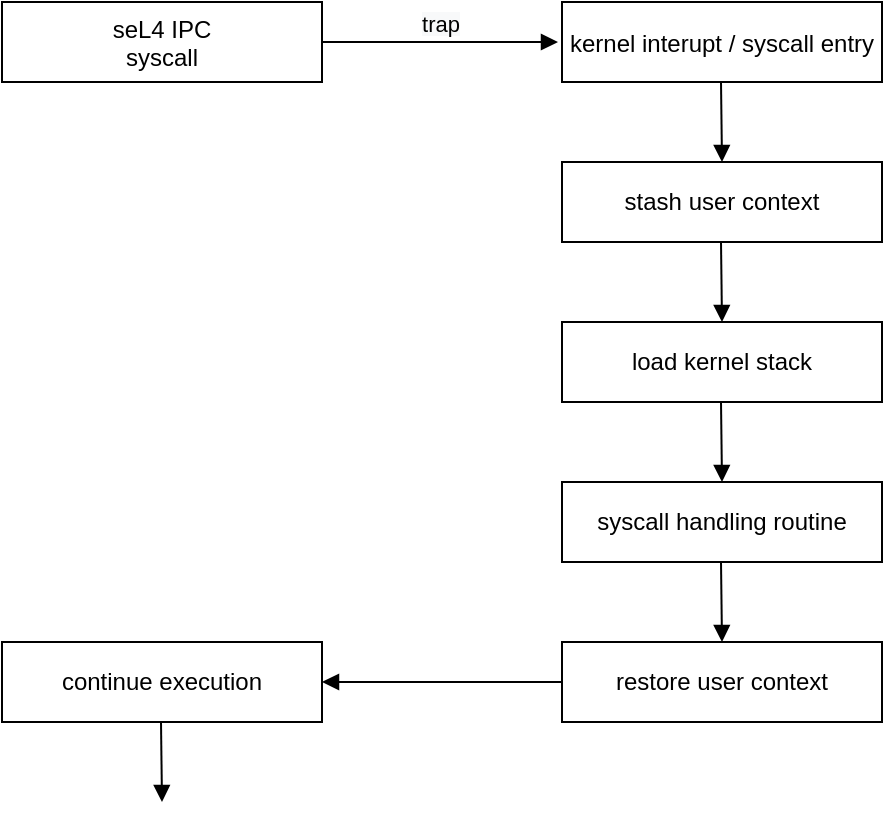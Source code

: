 <mxfile version="14.9.6" type="device"><diagram id="kgpKYQtTHZ0yAKxKKP6v" name="Page-1"><mxGraphModel dx="1350" dy="769" grid="1" gridSize="10" guides="1" tooltips="1" connect="1" arrows="1" fold="1" page="1" pageScale="1" pageWidth="850" pageHeight="1100" math="0" shadow="0"><root><mxCell id="0"/><mxCell id="1" parent="0"/><mxCell id="ugTJfgVVTslS5w0sq0iG-1" value="seL4 IPC&#10;syscall" style="shape=umlLifeline;perimeter=lifelinePerimeter;container=1;collapsible=0;recursiveResize=0;rounded=0;shadow=0;strokeWidth=1;size=40;" parent="1" vertex="1"><mxGeometry x="200" y="40" width="160" height="40" as="geometry"/></mxCell><mxCell id="ugTJfgVVTslS5w0sq0iG-3" value="kernel interupt / syscall entry" style="shape=umlLifeline;perimeter=lifelinePerimeter;container=1;collapsible=0;recursiveResize=0;rounded=0;shadow=0;strokeWidth=1;" parent="1" vertex="1"><mxGeometry x="480" y="40" width="160" height="40" as="geometry"/></mxCell><mxCell id="ugTJfgVVTslS5w0sq0iG-5" value="stash user context" style="rounded=0;whiteSpace=wrap;html=1;" parent="1" vertex="1"><mxGeometry x="480" y="120" width="160" height="40" as="geometry"/></mxCell><mxCell id="ugTJfgVVTslS5w0sq0iG-6" value="restore user context" style="rounded=0;whiteSpace=wrap;html=1;" parent="1" vertex="1"><mxGeometry x="480" y="360" width="160" height="40" as="geometry"/></mxCell><mxCell id="ugTJfgVVTslS5w0sq0iG-7" value="load kernel stack" style="rounded=0;whiteSpace=wrap;html=1;" parent="1" vertex="1"><mxGeometry x="480" y="200" width="160" height="40" as="geometry"/></mxCell><mxCell id="ugTJfgVVTslS5w0sq0iG-9" value="syscall handling routine" style="rounded=0;whiteSpace=wrap;html=1;" parent="1" vertex="1"><mxGeometry x="480" y="280" width="160" height="40" as="geometry"/></mxCell><mxCell id="ugTJfgVVTslS5w0sq0iG-10" value="continue execution" style="rounded=0;whiteSpace=wrap;html=1;" parent="1" vertex="1"><mxGeometry x="200" y="360" width="160" height="40" as="geometry"/></mxCell><mxCell id="ugTJfgVVTslS5w0sq0iG-14" value="&lt;span style=&quot;background-color: rgb(248 , 249 , 250)&quot;&gt;trap&lt;/span&gt;" style="html=1;verticalAlign=bottom;endArrow=block;" parent="1" edge="1"><mxGeometry width="80" relative="1" as="geometry"><mxPoint x="360" y="60" as="sourcePoint"/><mxPoint x="478" y="60" as="targetPoint"/></mxGeometry></mxCell><mxCell id="ugTJfgVVTslS5w0sq0iG-18" value="" style="html=1;verticalAlign=bottom;endArrow=block;exitX=0;exitY=0.5;exitDx=0;exitDy=0;entryX=1;entryY=0.5;entryDx=0;entryDy=0;" parent="1" source="ugTJfgVVTslS5w0sq0iG-6" target="ugTJfgVVTslS5w0sq0iG-10" edge="1"><mxGeometry width="80" relative="1" as="geometry"><mxPoint x="460" y="370" as="sourcePoint"/><mxPoint x="540" y="370" as="targetPoint"/></mxGeometry></mxCell><mxCell id="ugTJfgVVTslS5w0sq0iG-21" value="" style="html=1;verticalAlign=bottom;endArrow=block;exitX=0.5;exitY=1;exitDx=0;exitDy=0;exitPerimeter=0;" parent="1" edge="1"><mxGeometry x="0.004" width="80" relative="1" as="geometry"><mxPoint x="279.5" y="400" as="sourcePoint"/><mxPoint x="280" y="440" as="targetPoint"/><mxPoint as="offset"/></mxGeometry></mxCell><mxCell id="ugTJfgVVTslS5w0sq0iG-22" value="" style="html=1;verticalAlign=bottom;endArrow=block;exitX=0.5;exitY=1;exitDx=0;exitDy=0;exitPerimeter=0;" parent="1" edge="1"><mxGeometry x="0.004" width="80" relative="1" as="geometry"><mxPoint x="559.5" y="80" as="sourcePoint"/><mxPoint x="560" y="120" as="targetPoint"/><mxPoint as="offset"/></mxGeometry></mxCell><mxCell id="ugTJfgVVTslS5w0sq0iG-23" value="" style="html=1;verticalAlign=bottom;endArrow=block;exitX=0.5;exitY=1;exitDx=0;exitDy=0;exitPerimeter=0;" parent="1" edge="1"><mxGeometry x="0.004" width="80" relative="1" as="geometry"><mxPoint x="559.5" y="160" as="sourcePoint"/><mxPoint x="560" y="200" as="targetPoint"/><mxPoint as="offset"/></mxGeometry></mxCell><mxCell id="ugTJfgVVTslS5w0sq0iG-25" value="" style="html=1;verticalAlign=bottom;endArrow=block;exitX=0.5;exitY=1;exitDx=0;exitDy=0;exitPerimeter=0;" parent="1" edge="1"><mxGeometry x="0.004" width="80" relative="1" as="geometry"><mxPoint x="559.5" y="240" as="sourcePoint"/><mxPoint x="560" y="280" as="targetPoint"/><mxPoint as="offset"/></mxGeometry></mxCell><mxCell id="ugTJfgVVTslS5w0sq0iG-26" value="" style="html=1;verticalAlign=bottom;endArrow=block;exitX=0.5;exitY=1;exitDx=0;exitDy=0;exitPerimeter=0;" parent="1" edge="1"><mxGeometry x="0.004" width="80" relative="1" as="geometry"><mxPoint x="559.5" y="320" as="sourcePoint"/><mxPoint x="560" y="360" as="targetPoint"/><mxPoint as="offset"/></mxGeometry></mxCell></root></mxGraphModel></diagram></mxfile>